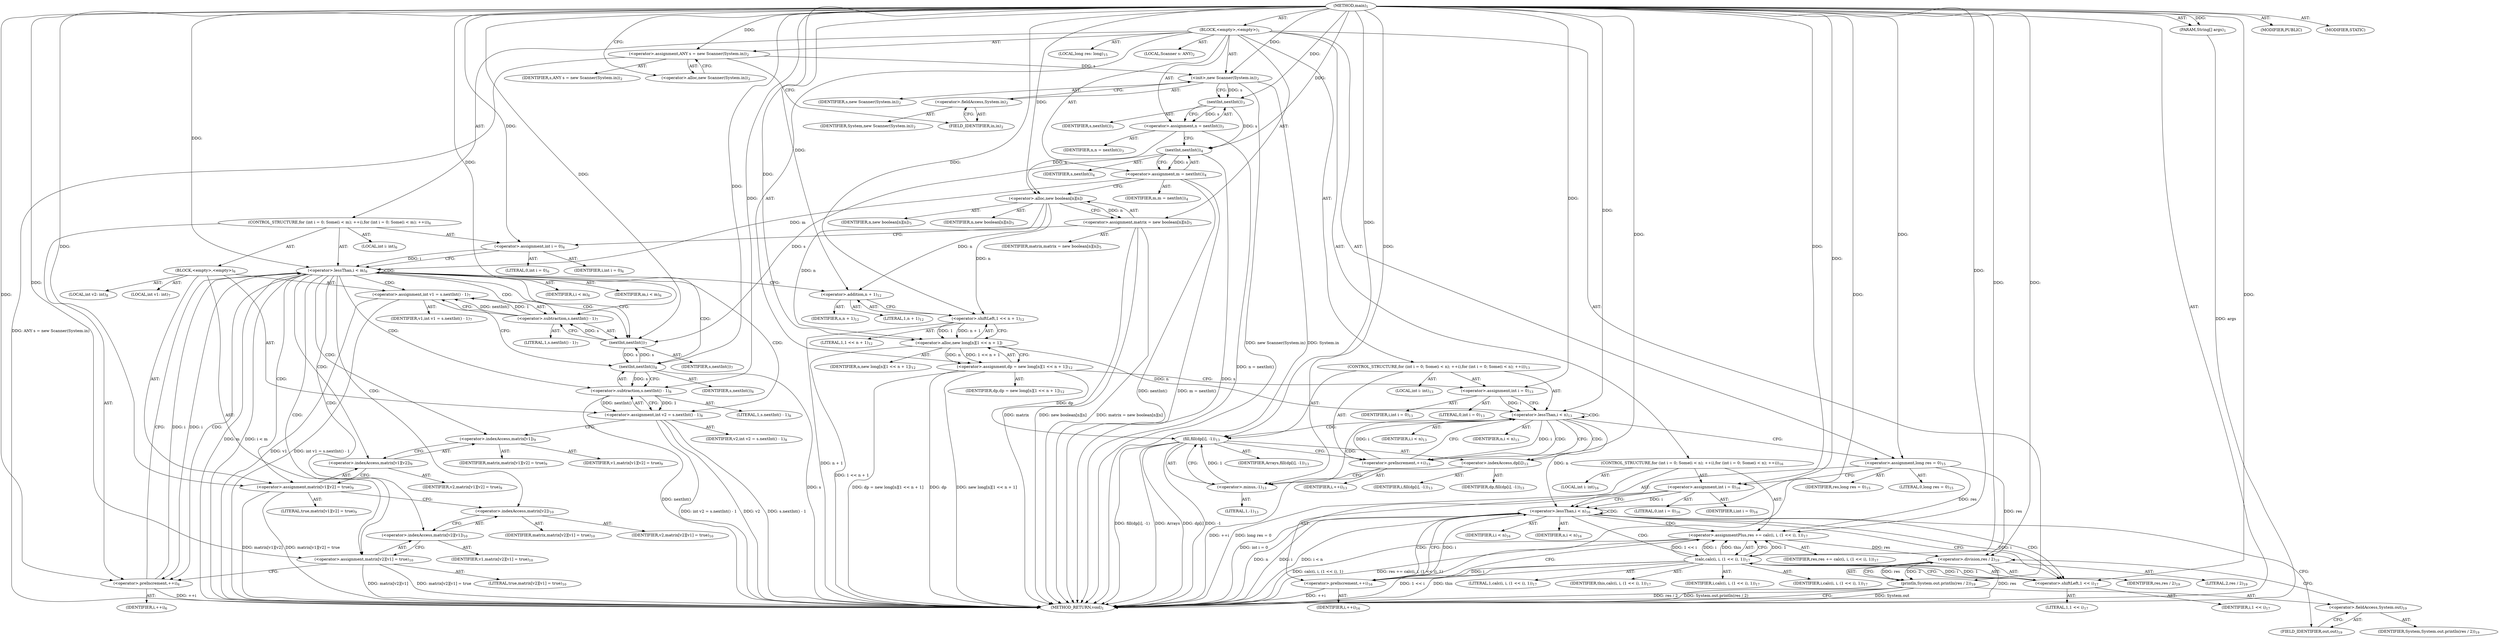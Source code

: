 digraph "main" {  
"19" [label = <(METHOD,main)<SUB>1</SUB>> ]
"20" [label = <(PARAM,String[] args)<SUB>1</SUB>> ]
"21" [label = <(BLOCK,&lt;empty&gt;,&lt;empty&gt;)<SUB>1</SUB>> ]
"4" [label = <(LOCAL,Scanner s: ANY)<SUB>2</SUB>> ]
"22" [label = <(&lt;operator&gt;.assignment,ANY s = new Scanner(System.in))<SUB>2</SUB>> ]
"23" [label = <(IDENTIFIER,s,ANY s = new Scanner(System.in))<SUB>2</SUB>> ]
"24" [label = <(&lt;operator&gt;.alloc,new Scanner(System.in))<SUB>2</SUB>> ]
"25" [label = <(&lt;init&gt;,new Scanner(System.in))<SUB>2</SUB>> ]
"3" [label = <(IDENTIFIER,s,new Scanner(System.in))<SUB>2</SUB>> ]
"26" [label = <(&lt;operator&gt;.fieldAccess,System.in)<SUB>2</SUB>> ]
"27" [label = <(IDENTIFIER,System,new Scanner(System.in))<SUB>2</SUB>> ]
"28" [label = <(FIELD_IDENTIFIER,in,in)<SUB>2</SUB>> ]
"29" [label = <(&lt;operator&gt;.assignment,n = nextInt())<SUB>3</SUB>> ]
"30" [label = <(IDENTIFIER,n,n = nextInt())<SUB>3</SUB>> ]
"31" [label = <(nextInt,nextInt())<SUB>3</SUB>> ]
"32" [label = <(IDENTIFIER,s,nextInt())<SUB>3</SUB>> ]
"33" [label = <(&lt;operator&gt;.assignment,m = nextInt())<SUB>4</SUB>> ]
"34" [label = <(IDENTIFIER,m,m = nextInt())<SUB>4</SUB>> ]
"35" [label = <(nextInt,nextInt())<SUB>4</SUB>> ]
"36" [label = <(IDENTIFIER,s,nextInt())<SUB>4</SUB>> ]
"37" [label = <(&lt;operator&gt;.assignment,matrix = new boolean[n][n])<SUB>5</SUB>> ]
"38" [label = <(IDENTIFIER,matrix,matrix = new boolean[n][n])<SUB>5</SUB>> ]
"39" [label = <(&lt;operator&gt;.alloc,new boolean[n][n])> ]
"40" [label = <(IDENTIFIER,n,new boolean[n][n])<SUB>5</SUB>> ]
"41" [label = <(IDENTIFIER,n,new boolean[n][n])<SUB>5</SUB>> ]
"42" [label = <(CONTROL_STRUCTURE,for (int i = 0; Some(i &lt; m); ++i),for (int i = 0; Some(i &lt; m); ++i))<SUB>6</SUB>> ]
"43" [label = <(LOCAL,int i: int)<SUB>6</SUB>> ]
"44" [label = <(&lt;operator&gt;.assignment,int i = 0)<SUB>6</SUB>> ]
"45" [label = <(IDENTIFIER,i,int i = 0)<SUB>6</SUB>> ]
"46" [label = <(LITERAL,0,int i = 0)<SUB>6</SUB>> ]
"47" [label = <(&lt;operator&gt;.lessThan,i &lt; m)<SUB>6</SUB>> ]
"48" [label = <(IDENTIFIER,i,i &lt; m)<SUB>6</SUB>> ]
"49" [label = <(IDENTIFIER,m,i &lt; m)<SUB>6</SUB>> ]
"50" [label = <(&lt;operator&gt;.preIncrement,++i)<SUB>6</SUB>> ]
"51" [label = <(IDENTIFIER,i,++i)<SUB>6</SUB>> ]
"52" [label = <(BLOCK,&lt;empty&gt;,&lt;empty&gt;)<SUB>6</SUB>> ]
"53" [label = <(LOCAL,int v1: int)<SUB>7</SUB>> ]
"54" [label = <(&lt;operator&gt;.assignment,int v1 = s.nextInt() - 1)<SUB>7</SUB>> ]
"55" [label = <(IDENTIFIER,v1,int v1 = s.nextInt() - 1)<SUB>7</SUB>> ]
"56" [label = <(&lt;operator&gt;.subtraction,s.nextInt() - 1)<SUB>7</SUB>> ]
"57" [label = <(nextInt,nextInt())<SUB>7</SUB>> ]
"58" [label = <(IDENTIFIER,s,nextInt())<SUB>7</SUB>> ]
"59" [label = <(LITERAL,1,s.nextInt() - 1)<SUB>7</SUB>> ]
"60" [label = <(LOCAL,int v2: int)<SUB>8</SUB>> ]
"61" [label = <(&lt;operator&gt;.assignment,int v2 = s.nextInt() - 1)<SUB>8</SUB>> ]
"62" [label = <(IDENTIFIER,v2,int v2 = s.nextInt() - 1)<SUB>8</SUB>> ]
"63" [label = <(&lt;operator&gt;.subtraction,s.nextInt() - 1)<SUB>8</SUB>> ]
"64" [label = <(nextInt,nextInt())<SUB>8</SUB>> ]
"65" [label = <(IDENTIFIER,s,nextInt())<SUB>8</SUB>> ]
"66" [label = <(LITERAL,1,s.nextInt() - 1)<SUB>8</SUB>> ]
"67" [label = <(&lt;operator&gt;.assignment,matrix[v1][v2] = true)<SUB>9</SUB>> ]
"68" [label = <(&lt;operator&gt;.indexAccess,matrix[v1][v2])<SUB>9</SUB>> ]
"69" [label = <(&lt;operator&gt;.indexAccess,matrix[v1])<SUB>9</SUB>> ]
"70" [label = <(IDENTIFIER,matrix,matrix[v1][v2] = true)<SUB>9</SUB>> ]
"71" [label = <(IDENTIFIER,v1,matrix[v1][v2] = true)<SUB>9</SUB>> ]
"72" [label = <(IDENTIFIER,v2,matrix[v1][v2] = true)<SUB>9</SUB>> ]
"73" [label = <(LITERAL,true,matrix[v1][v2] = true)<SUB>9</SUB>> ]
"74" [label = <(&lt;operator&gt;.assignment,matrix[v2][v1] = true)<SUB>10</SUB>> ]
"75" [label = <(&lt;operator&gt;.indexAccess,matrix[v2][v1])<SUB>10</SUB>> ]
"76" [label = <(&lt;operator&gt;.indexAccess,matrix[v2])<SUB>10</SUB>> ]
"77" [label = <(IDENTIFIER,matrix,matrix[v2][v1] = true)<SUB>10</SUB>> ]
"78" [label = <(IDENTIFIER,v2,matrix[v2][v1] = true)<SUB>10</SUB>> ]
"79" [label = <(IDENTIFIER,v1,matrix[v2][v1] = true)<SUB>10</SUB>> ]
"80" [label = <(LITERAL,true,matrix[v2][v1] = true)<SUB>10</SUB>> ]
"81" [label = <(&lt;operator&gt;.assignment,dp = new long[n][1 &lt;&lt; n + 1])<SUB>12</SUB>> ]
"82" [label = <(IDENTIFIER,dp,dp = new long[n][1 &lt;&lt; n + 1])<SUB>12</SUB>> ]
"83" [label = <(&lt;operator&gt;.alloc,new long[n][1 &lt;&lt; n + 1])> ]
"84" [label = <(IDENTIFIER,n,new long[n][1 &lt;&lt; n + 1])<SUB>12</SUB>> ]
"85" [label = <(&lt;operator&gt;.shiftLeft,1 &lt;&lt; n + 1)<SUB>12</SUB>> ]
"86" [label = <(LITERAL,1,1 &lt;&lt; n + 1)<SUB>12</SUB>> ]
"87" [label = <(&lt;operator&gt;.addition,n + 1)<SUB>12</SUB>> ]
"88" [label = <(IDENTIFIER,n,n + 1)<SUB>12</SUB>> ]
"89" [label = <(LITERAL,1,n + 1)<SUB>12</SUB>> ]
"90" [label = <(CONTROL_STRUCTURE,for (int i = 0; Some(i &lt; n); ++i),for (int i = 0; Some(i &lt; n); ++i))<SUB>13</SUB>> ]
"91" [label = <(LOCAL,int i: int)<SUB>13</SUB>> ]
"92" [label = <(&lt;operator&gt;.assignment,int i = 0)<SUB>13</SUB>> ]
"93" [label = <(IDENTIFIER,i,int i = 0)<SUB>13</SUB>> ]
"94" [label = <(LITERAL,0,int i = 0)<SUB>13</SUB>> ]
"95" [label = <(&lt;operator&gt;.lessThan,i &lt; n)<SUB>13</SUB>> ]
"96" [label = <(IDENTIFIER,i,i &lt; n)<SUB>13</SUB>> ]
"97" [label = <(IDENTIFIER,n,i &lt; n)<SUB>13</SUB>> ]
"98" [label = <(&lt;operator&gt;.preIncrement,++i)<SUB>13</SUB>> ]
"99" [label = <(IDENTIFIER,i,++i)<SUB>13</SUB>> ]
"100" [label = <(fill,fill(dp[i], -1))<SUB>13</SUB>> ]
"101" [label = <(IDENTIFIER,Arrays,fill(dp[i], -1))<SUB>13</SUB>> ]
"102" [label = <(&lt;operator&gt;.indexAccess,dp[i])<SUB>13</SUB>> ]
"103" [label = <(IDENTIFIER,dp,fill(dp[i], -1))<SUB>13</SUB>> ]
"104" [label = <(IDENTIFIER,i,fill(dp[i], -1))<SUB>13</SUB>> ]
"105" [label = <(&lt;operator&gt;.minus,-1)<SUB>13</SUB>> ]
"106" [label = <(LITERAL,1,-1)<SUB>13</SUB>> ]
"107" [label = <(LOCAL,long res: long)<SUB>15</SUB>> ]
"108" [label = <(&lt;operator&gt;.assignment,long res = 0)<SUB>15</SUB>> ]
"109" [label = <(IDENTIFIER,res,long res = 0)<SUB>15</SUB>> ]
"110" [label = <(LITERAL,0,long res = 0)<SUB>15</SUB>> ]
"111" [label = <(CONTROL_STRUCTURE,for (int i = 0; Some(i &lt; n); ++i),for (int i = 0; Some(i &lt; n); ++i))<SUB>16</SUB>> ]
"112" [label = <(LOCAL,int i: int)<SUB>16</SUB>> ]
"113" [label = <(&lt;operator&gt;.assignment,int i = 0)<SUB>16</SUB>> ]
"114" [label = <(IDENTIFIER,i,int i = 0)<SUB>16</SUB>> ]
"115" [label = <(LITERAL,0,int i = 0)<SUB>16</SUB>> ]
"116" [label = <(&lt;operator&gt;.lessThan,i &lt; n)<SUB>16</SUB>> ]
"117" [label = <(IDENTIFIER,i,i &lt; n)<SUB>16</SUB>> ]
"118" [label = <(IDENTIFIER,n,i &lt; n)<SUB>16</SUB>> ]
"119" [label = <(&lt;operator&gt;.preIncrement,++i)<SUB>16</SUB>> ]
"120" [label = <(IDENTIFIER,i,++i)<SUB>16</SUB>> ]
"121" [label = <(&lt;operator&gt;.assignmentPlus,res += calc(i, i, (1 &lt;&lt; i), 1))<SUB>17</SUB>> ]
"122" [label = <(IDENTIFIER,res,res += calc(i, i, (1 &lt;&lt; i), 1))<SUB>17</SUB>> ]
"123" [label = <(calc,calc(i, i, (1 &lt;&lt; i), 1))<SUB>17</SUB>> ]
"124" [label = <(IDENTIFIER,this,calc(i, i, (1 &lt;&lt; i), 1))<SUB>17</SUB>> ]
"125" [label = <(IDENTIFIER,i,calc(i, i, (1 &lt;&lt; i), 1))<SUB>17</SUB>> ]
"126" [label = <(IDENTIFIER,i,calc(i, i, (1 &lt;&lt; i), 1))<SUB>17</SUB>> ]
"127" [label = <(&lt;operator&gt;.shiftLeft,1 &lt;&lt; i)<SUB>17</SUB>> ]
"128" [label = <(LITERAL,1,1 &lt;&lt; i)<SUB>17</SUB>> ]
"129" [label = <(IDENTIFIER,i,1 &lt;&lt; i)<SUB>17</SUB>> ]
"130" [label = <(LITERAL,1,calc(i, i, (1 &lt;&lt; i), 1))<SUB>17</SUB>> ]
"131" [label = <(println,System.out.println(res / 2))<SUB>19</SUB>> ]
"132" [label = <(&lt;operator&gt;.fieldAccess,System.out)<SUB>19</SUB>> ]
"133" [label = <(IDENTIFIER,System,System.out.println(res / 2))<SUB>19</SUB>> ]
"134" [label = <(FIELD_IDENTIFIER,out,out)<SUB>19</SUB>> ]
"135" [label = <(&lt;operator&gt;.division,res / 2)<SUB>19</SUB>> ]
"136" [label = <(IDENTIFIER,res,res / 2)<SUB>19</SUB>> ]
"137" [label = <(LITERAL,2,res / 2)<SUB>19</SUB>> ]
"138" [label = <(MODIFIER,PUBLIC)> ]
"139" [label = <(MODIFIER,STATIC)> ]
"140" [label = <(METHOD_RETURN,void)<SUB>1</SUB>> ]
  "19" -> "20"  [ label = "AST: "] 
  "19" -> "21"  [ label = "AST: "] 
  "19" -> "138"  [ label = "AST: "] 
  "19" -> "139"  [ label = "AST: "] 
  "19" -> "140"  [ label = "AST: "] 
  "21" -> "4"  [ label = "AST: "] 
  "21" -> "22"  [ label = "AST: "] 
  "21" -> "25"  [ label = "AST: "] 
  "21" -> "29"  [ label = "AST: "] 
  "21" -> "33"  [ label = "AST: "] 
  "21" -> "37"  [ label = "AST: "] 
  "21" -> "42"  [ label = "AST: "] 
  "21" -> "81"  [ label = "AST: "] 
  "21" -> "90"  [ label = "AST: "] 
  "21" -> "107"  [ label = "AST: "] 
  "21" -> "108"  [ label = "AST: "] 
  "21" -> "111"  [ label = "AST: "] 
  "21" -> "131"  [ label = "AST: "] 
  "22" -> "23"  [ label = "AST: "] 
  "22" -> "24"  [ label = "AST: "] 
  "25" -> "3"  [ label = "AST: "] 
  "25" -> "26"  [ label = "AST: "] 
  "26" -> "27"  [ label = "AST: "] 
  "26" -> "28"  [ label = "AST: "] 
  "29" -> "30"  [ label = "AST: "] 
  "29" -> "31"  [ label = "AST: "] 
  "31" -> "32"  [ label = "AST: "] 
  "33" -> "34"  [ label = "AST: "] 
  "33" -> "35"  [ label = "AST: "] 
  "35" -> "36"  [ label = "AST: "] 
  "37" -> "38"  [ label = "AST: "] 
  "37" -> "39"  [ label = "AST: "] 
  "39" -> "40"  [ label = "AST: "] 
  "39" -> "41"  [ label = "AST: "] 
  "42" -> "43"  [ label = "AST: "] 
  "42" -> "44"  [ label = "AST: "] 
  "42" -> "47"  [ label = "AST: "] 
  "42" -> "50"  [ label = "AST: "] 
  "42" -> "52"  [ label = "AST: "] 
  "44" -> "45"  [ label = "AST: "] 
  "44" -> "46"  [ label = "AST: "] 
  "47" -> "48"  [ label = "AST: "] 
  "47" -> "49"  [ label = "AST: "] 
  "50" -> "51"  [ label = "AST: "] 
  "52" -> "53"  [ label = "AST: "] 
  "52" -> "54"  [ label = "AST: "] 
  "52" -> "60"  [ label = "AST: "] 
  "52" -> "61"  [ label = "AST: "] 
  "52" -> "67"  [ label = "AST: "] 
  "52" -> "74"  [ label = "AST: "] 
  "54" -> "55"  [ label = "AST: "] 
  "54" -> "56"  [ label = "AST: "] 
  "56" -> "57"  [ label = "AST: "] 
  "56" -> "59"  [ label = "AST: "] 
  "57" -> "58"  [ label = "AST: "] 
  "61" -> "62"  [ label = "AST: "] 
  "61" -> "63"  [ label = "AST: "] 
  "63" -> "64"  [ label = "AST: "] 
  "63" -> "66"  [ label = "AST: "] 
  "64" -> "65"  [ label = "AST: "] 
  "67" -> "68"  [ label = "AST: "] 
  "67" -> "73"  [ label = "AST: "] 
  "68" -> "69"  [ label = "AST: "] 
  "68" -> "72"  [ label = "AST: "] 
  "69" -> "70"  [ label = "AST: "] 
  "69" -> "71"  [ label = "AST: "] 
  "74" -> "75"  [ label = "AST: "] 
  "74" -> "80"  [ label = "AST: "] 
  "75" -> "76"  [ label = "AST: "] 
  "75" -> "79"  [ label = "AST: "] 
  "76" -> "77"  [ label = "AST: "] 
  "76" -> "78"  [ label = "AST: "] 
  "81" -> "82"  [ label = "AST: "] 
  "81" -> "83"  [ label = "AST: "] 
  "83" -> "84"  [ label = "AST: "] 
  "83" -> "85"  [ label = "AST: "] 
  "85" -> "86"  [ label = "AST: "] 
  "85" -> "87"  [ label = "AST: "] 
  "87" -> "88"  [ label = "AST: "] 
  "87" -> "89"  [ label = "AST: "] 
  "90" -> "91"  [ label = "AST: "] 
  "90" -> "92"  [ label = "AST: "] 
  "90" -> "95"  [ label = "AST: "] 
  "90" -> "98"  [ label = "AST: "] 
  "90" -> "100"  [ label = "AST: "] 
  "92" -> "93"  [ label = "AST: "] 
  "92" -> "94"  [ label = "AST: "] 
  "95" -> "96"  [ label = "AST: "] 
  "95" -> "97"  [ label = "AST: "] 
  "98" -> "99"  [ label = "AST: "] 
  "100" -> "101"  [ label = "AST: "] 
  "100" -> "102"  [ label = "AST: "] 
  "100" -> "105"  [ label = "AST: "] 
  "102" -> "103"  [ label = "AST: "] 
  "102" -> "104"  [ label = "AST: "] 
  "105" -> "106"  [ label = "AST: "] 
  "108" -> "109"  [ label = "AST: "] 
  "108" -> "110"  [ label = "AST: "] 
  "111" -> "112"  [ label = "AST: "] 
  "111" -> "113"  [ label = "AST: "] 
  "111" -> "116"  [ label = "AST: "] 
  "111" -> "119"  [ label = "AST: "] 
  "111" -> "121"  [ label = "AST: "] 
  "113" -> "114"  [ label = "AST: "] 
  "113" -> "115"  [ label = "AST: "] 
  "116" -> "117"  [ label = "AST: "] 
  "116" -> "118"  [ label = "AST: "] 
  "119" -> "120"  [ label = "AST: "] 
  "121" -> "122"  [ label = "AST: "] 
  "121" -> "123"  [ label = "AST: "] 
  "123" -> "124"  [ label = "AST: "] 
  "123" -> "125"  [ label = "AST: "] 
  "123" -> "126"  [ label = "AST: "] 
  "123" -> "127"  [ label = "AST: "] 
  "123" -> "130"  [ label = "AST: "] 
  "127" -> "128"  [ label = "AST: "] 
  "127" -> "129"  [ label = "AST: "] 
  "131" -> "132"  [ label = "AST: "] 
  "131" -> "135"  [ label = "AST: "] 
  "132" -> "133"  [ label = "AST: "] 
  "132" -> "134"  [ label = "AST: "] 
  "135" -> "136"  [ label = "AST: "] 
  "135" -> "137"  [ label = "AST: "] 
  "22" -> "28"  [ label = "CFG: "] 
  "25" -> "31"  [ label = "CFG: "] 
  "29" -> "35"  [ label = "CFG: "] 
  "33" -> "39"  [ label = "CFG: "] 
  "37" -> "44"  [ label = "CFG: "] 
  "81" -> "92"  [ label = "CFG: "] 
  "108" -> "113"  [ label = "CFG: "] 
  "131" -> "140"  [ label = "CFG: "] 
  "24" -> "22"  [ label = "CFG: "] 
  "26" -> "25"  [ label = "CFG: "] 
  "31" -> "29"  [ label = "CFG: "] 
  "35" -> "33"  [ label = "CFG: "] 
  "39" -> "37"  [ label = "CFG: "] 
  "44" -> "47"  [ label = "CFG: "] 
  "47" -> "57"  [ label = "CFG: "] 
  "47" -> "87"  [ label = "CFG: "] 
  "50" -> "47"  [ label = "CFG: "] 
  "83" -> "81"  [ label = "CFG: "] 
  "92" -> "95"  [ label = "CFG: "] 
  "95" -> "102"  [ label = "CFG: "] 
  "95" -> "108"  [ label = "CFG: "] 
  "98" -> "95"  [ label = "CFG: "] 
  "100" -> "98"  [ label = "CFG: "] 
  "113" -> "116"  [ label = "CFG: "] 
  "116" -> "127"  [ label = "CFG: "] 
  "116" -> "134"  [ label = "CFG: "] 
  "119" -> "116"  [ label = "CFG: "] 
  "121" -> "119"  [ label = "CFG: "] 
  "132" -> "135"  [ label = "CFG: "] 
  "135" -> "131"  [ label = "CFG: "] 
  "28" -> "26"  [ label = "CFG: "] 
  "54" -> "64"  [ label = "CFG: "] 
  "61" -> "69"  [ label = "CFG: "] 
  "67" -> "76"  [ label = "CFG: "] 
  "74" -> "50"  [ label = "CFG: "] 
  "85" -> "83"  [ label = "CFG: "] 
  "102" -> "105"  [ label = "CFG: "] 
  "105" -> "100"  [ label = "CFG: "] 
  "123" -> "121"  [ label = "CFG: "] 
  "134" -> "132"  [ label = "CFG: "] 
  "56" -> "54"  [ label = "CFG: "] 
  "63" -> "61"  [ label = "CFG: "] 
  "68" -> "67"  [ label = "CFG: "] 
  "75" -> "74"  [ label = "CFG: "] 
  "87" -> "85"  [ label = "CFG: "] 
  "127" -> "123"  [ label = "CFG: "] 
  "57" -> "56"  [ label = "CFG: "] 
  "64" -> "63"  [ label = "CFG: "] 
  "69" -> "68"  [ label = "CFG: "] 
  "76" -> "75"  [ label = "CFG: "] 
  "19" -> "24"  [ label = "CFG: "] 
  "20" -> "140"  [ label = "DDG: args"] 
  "22" -> "140"  [ label = "DDG: ANY s = new Scanner(System.in)"] 
  "25" -> "140"  [ label = "DDG: System.in"] 
  "25" -> "140"  [ label = "DDG: new Scanner(System.in)"] 
  "29" -> "140"  [ label = "DDG: n = nextInt()"] 
  "35" -> "140"  [ label = "DDG: s"] 
  "33" -> "140"  [ label = "DDG: nextInt()"] 
  "33" -> "140"  [ label = "DDG: m = nextInt()"] 
  "37" -> "140"  [ label = "DDG: matrix"] 
  "37" -> "140"  [ label = "DDG: new boolean[n][n]"] 
  "37" -> "140"  [ label = "DDG: matrix = new boolean[n][n]"] 
  "47" -> "140"  [ label = "DDG: m"] 
  "47" -> "140"  [ label = "DDG: i &lt; m"] 
  "81" -> "140"  [ label = "DDG: dp"] 
  "85" -> "140"  [ label = "DDG: n + 1"] 
  "83" -> "140"  [ label = "DDG: 1 &lt;&lt; n + 1"] 
  "81" -> "140"  [ label = "DDG: new long[n][1 &lt;&lt; n + 1]"] 
  "81" -> "140"  [ label = "DDG: dp = new long[n][1 &lt;&lt; n + 1]"] 
  "108" -> "140"  [ label = "DDG: long res = 0"] 
  "113" -> "140"  [ label = "DDG: int i = 0"] 
  "116" -> "140"  [ label = "DDG: i"] 
  "116" -> "140"  [ label = "DDG: n"] 
  "116" -> "140"  [ label = "DDG: i &lt; n"] 
  "131" -> "140"  [ label = "DDG: System.out"] 
  "135" -> "140"  [ label = "DDG: res"] 
  "131" -> "140"  [ label = "DDG: res / 2"] 
  "131" -> "140"  [ label = "DDG: System.out.println(res / 2)"] 
  "123" -> "140"  [ label = "DDG: 1 &lt;&lt; i"] 
  "121" -> "140"  [ label = "DDG: calc(i, i, (1 &lt;&lt; i), 1)"] 
  "121" -> "140"  [ label = "DDG: res += calc(i, i, (1 &lt;&lt; i), 1)"] 
  "119" -> "140"  [ label = "DDG: ++i"] 
  "100" -> "140"  [ label = "DDG: dp[i]"] 
  "100" -> "140"  [ label = "DDG: -1"] 
  "100" -> "140"  [ label = "DDG: fill(dp[i], -1)"] 
  "98" -> "140"  [ label = "DDG: ++i"] 
  "54" -> "140"  [ label = "DDG: v1"] 
  "54" -> "140"  [ label = "DDG: int v1 = s.nextInt() - 1"] 
  "61" -> "140"  [ label = "DDG: v2"] 
  "64" -> "140"  [ label = "DDG: s"] 
  "63" -> "140"  [ label = "DDG: nextInt()"] 
  "61" -> "140"  [ label = "DDG: s.nextInt() - 1"] 
  "61" -> "140"  [ label = "DDG: int v2 = s.nextInt() - 1"] 
  "67" -> "140"  [ label = "DDG: matrix[v1][v2]"] 
  "67" -> "140"  [ label = "DDG: matrix[v1][v2] = true"] 
  "74" -> "140"  [ label = "DDG: matrix[v2][v1]"] 
  "74" -> "140"  [ label = "DDG: matrix[v2][v1] = true"] 
  "50" -> "140"  [ label = "DDG: ++i"] 
  "123" -> "140"  [ label = "DDG: this"] 
  "100" -> "140"  [ label = "DDG: Arrays"] 
  "19" -> "20"  [ label = "DDG: "] 
  "19" -> "22"  [ label = "DDG: "] 
  "31" -> "29"  [ label = "DDG: s"] 
  "35" -> "33"  [ label = "DDG: s"] 
  "39" -> "37"  [ label = "DDG: n"] 
  "83" -> "81"  [ label = "DDG: n"] 
  "83" -> "81"  [ label = "DDG: 1 &lt;&lt; n + 1"] 
  "19" -> "108"  [ label = "DDG: "] 
  "22" -> "25"  [ label = "DDG: s"] 
  "19" -> "25"  [ label = "DDG: "] 
  "19" -> "44"  [ label = "DDG: "] 
  "19" -> "92"  [ label = "DDG: "] 
  "19" -> "113"  [ label = "DDG: "] 
  "123" -> "121"  [ label = "DDG: 1"] 
  "123" -> "121"  [ label = "DDG: 1 &lt;&lt; i"] 
  "123" -> "121"  [ label = "DDG: i"] 
  "123" -> "121"  [ label = "DDG: this"] 
  "135" -> "131"  [ label = "DDG: res"] 
  "135" -> "131"  [ label = "DDG: 2"] 
  "25" -> "31"  [ label = "DDG: s"] 
  "19" -> "31"  [ label = "DDG: "] 
  "31" -> "35"  [ label = "DDG: s"] 
  "19" -> "35"  [ label = "DDG: "] 
  "29" -> "39"  [ label = "DDG: n"] 
  "19" -> "39"  [ label = "DDG: "] 
  "44" -> "47"  [ label = "DDG: i"] 
  "50" -> "47"  [ label = "DDG: i"] 
  "19" -> "47"  [ label = "DDG: "] 
  "33" -> "47"  [ label = "DDG: m"] 
  "47" -> "50"  [ label = "DDG: i"] 
  "19" -> "50"  [ label = "DDG: "] 
  "56" -> "54"  [ label = "DDG: nextInt()"] 
  "56" -> "54"  [ label = "DDG: 1"] 
  "63" -> "61"  [ label = "DDG: nextInt()"] 
  "63" -> "61"  [ label = "DDG: 1"] 
  "19" -> "67"  [ label = "DDG: "] 
  "19" -> "74"  [ label = "DDG: "] 
  "19" -> "83"  [ label = "DDG: "] 
  "39" -> "83"  [ label = "DDG: n"] 
  "85" -> "83"  [ label = "DDG: 1"] 
  "85" -> "83"  [ label = "DDG: n + 1"] 
  "92" -> "95"  [ label = "DDG: i"] 
  "98" -> "95"  [ label = "DDG: i"] 
  "19" -> "95"  [ label = "DDG: "] 
  "83" -> "95"  [ label = "DDG: n"] 
  "95" -> "98"  [ label = "DDG: i"] 
  "19" -> "98"  [ label = "DDG: "] 
  "19" -> "100"  [ label = "DDG: "] 
  "81" -> "100"  [ label = "DDG: dp"] 
  "105" -> "100"  [ label = "DDG: 1"] 
  "113" -> "116"  [ label = "DDG: i"] 
  "119" -> "116"  [ label = "DDG: i"] 
  "19" -> "116"  [ label = "DDG: "] 
  "95" -> "116"  [ label = "DDG: n"] 
  "123" -> "119"  [ label = "DDG: i"] 
  "19" -> "119"  [ label = "DDG: "] 
  "108" -> "121"  [ label = "DDG: res"] 
  "19" -> "121"  [ label = "DDG: "] 
  "108" -> "135"  [ label = "DDG: res"] 
  "121" -> "135"  [ label = "DDG: res"] 
  "19" -> "135"  [ label = "DDG: "] 
  "19" -> "85"  [ label = "DDG: "] 
  "39" -> "85"  [ label = "DDG: n"] 
  "19" -> "105"  [ label = "DDG: "] 
  "19" -> "123"  [ label = "DDG: "] 
  "127" -> "123"  [ label = "DDG: i"] 
  "127" -> "123"  [ label = "DDG: 1"] 
  "57" -> "56"  [ label = "DDG: s"] 
  "19" -> "56"  [ label = "DDG: "] 
  "64" -> "63"  [ label = "DDG: s"] 
  "19" -> "63"  [ label = "DDG: "] 
  "39" -> "87"  [ label = "DDG: n"] 
  "19" -> "87"  [ label = "DDG: "] 
  "19" -> "127"  [ label = "DDG: "] 
  "116" -> "127"  [ label = "DDG: i"] 
  "35" -> "57"  [ label = "DDG: s"] 
  "64" -> "57"  [ label = "DDG: s"] 
  "19" -> "57"  [ label = "DDG: "] 
  "57" -> "64"  [ label = "DDG: s"] 
  "19" -> "64"  [ label = "DDG: "] 
  "47" -> "47"  [ label = "CDG: "] 
  "47" -> "68"  [ label = "CDG: "] 
  "47" -> "64"  [ label = "CDG: "] 
  "47" -> "57"  [ label = "CDG: "] 
  "47" -> "75"  [ label = "CDG: "] 
  "47" -> "56"  [ label = "CDG: "] 
  "47" -> "69"  [ label = "CDG: "] 
  "47" -> "67"  [ label = "CDG: "] 
  "47" -> "74"  [ label = "CDG: "] 
  "47" -> "76"  [ label = "CDG: "] 
  "47" -> "50"  [ label = "CDG: "] 
  "47" -> "54"  [ label = "CDG: "] 
  "47" -> "61"  [ label = "CDG: "] 
  "47" -> "63"  [ label = "CDG: "] 
  "95" -> "98"  [ label = "CDG: "] 
  "95" -> "102"  [ label = "CDG: "] 
  "95" -> "95"  [ label = "CDG: "] 
  "95" -> "105"  [ label = "CDG: "] 
  "95" -> "100"  [ label = "CDG: "] 
  "116" -> "116"  [ label = "CDG: "] 
  "116" -> "119"  [ label = "CDG: "] 
  "116" -> "121"  [ label = "CDG: "] 
  "116" -> "123"  [ label = "CDG: "] 
  "116" -> "127"  [ label = "CDG: "] 
}
